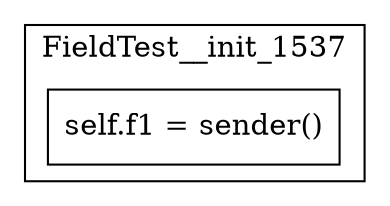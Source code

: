 digraph "never-accessed-3" {
    node [shape=box];
    subgraph "cluster_FieldTest__init_1537" {
        label="FieldTest__init_1537";
        "FieldTest__init_1537_141" [label="self.f1 = sender()"];
    }
}

